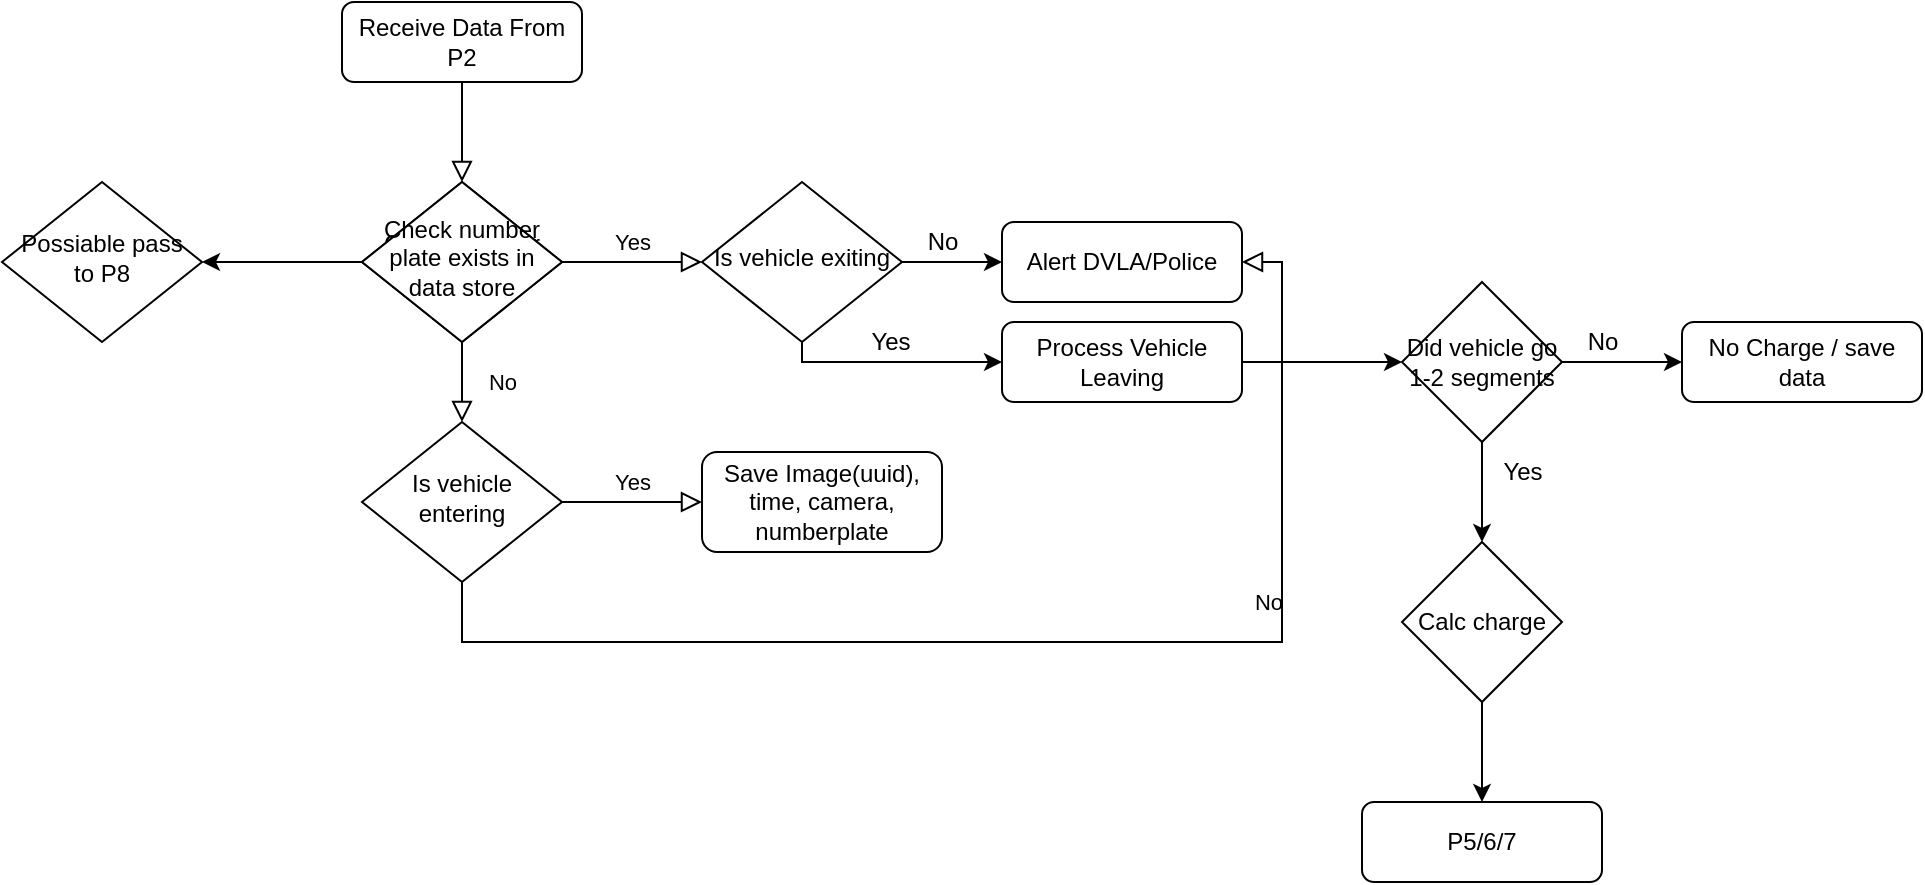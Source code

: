 <mxfile version="13.7.9" type="device"><diagram id="C5RBs43oDa-KdzZeNtuy" name="Page-1"><mxGraphModel dx="2310" dy="821" grid="1" gridSize="10" guides="1" tooltips="1" connect="1" arrows="1" fold="1" page="1" pageScale="1" pageWidth="827" pageHeight="1169" math="0" shadow="0"><root><mxCell id="WIyWlLk6GJQsqaUBKTNV-0"/><mxCell id="WIyWlLk6GJQsqaUBKTNV-1" parent="WIyWlLk6GJQsqaUBKTNV-0"/><mxCell id="WIyWlLk6GJQsqaUBKTNV-2" value="" style="rounded=0;html=1;jettySize=auto;orthogonalLoop=1;fontSize=11;endArrow=block;endFill=0;endSize=8;strokeWidth=1;shadow=0;labelBackgroundColor=none;edgeStyle=orthogonalEdgeStyle;" parent="WIyWlLk6GJQsqaUBKTNV-1" source="WIyWlLk6GJQsqaUBKTNV-3" target="WIyWlLk6GJQsqaUBKTNV-6" edge="1"><mxGeometry relative="1" as="geometry"/></mxCell><mxCell id="WIyWlLk6GJQsqaUBKTNV-3" value="Receive Data From P2" style="rounded=1;whiteSpace=wrap;html=1;fontSize=12;glass=0;strokeWidth=1;shadow=0;" parent="WIyWlLk6GJQsqaUBKTNV-1" vertex="1"><mxGeometry x="20" y="20" width="120" height="40" as="geometry"/></mxCell><mxCell id="WIyWlLk6GJQsqaUBKTNV-4" value="No" style="rounded=0;html=1;jettySize=auto;orthogonalLoop=1;fontSize=11;endArrow=block;endFill=0;endSize=8;strokeWidth=1;shadow=0;labelBackgroundColor=none;edgeStyle=orthogonalEdgeStyle;" parent="WIyWlLk6GJQsqaUBKTNV-1" source="WIyWlLk6GJQsqaUBKTNV-6" target="WIyWlLk6GJQsqaUBKTNV-10" edge="1"><mxGeometry y="20" relative="1" as="geometry"><mxPoint as="offset"/></mxGeometry></mxCell><mxCell id="WIyWlLk6GJQsqaUBKTNV-5" value="Yes" style="edgeStyle=orthogonalEdgeStyle;rounded=0;html=1;jettySize=auto;orthogonalLoop=1;fontSize=11;endArrow=block;endFill=0;endSize=8;strokeWidth=1;shadow=0;labelBackgroundColor=none;entryX=0;entryY=0.5;entryDx=0;entryDy=0;" parent="WIyWlLk6GJQsqaUBKTNV-1" source="WIyWlLk6GJQsqaUBKTNV-6" target="OfY99S0OnPeoITIXr4XC-2" edge="1"><mxGeometry y="10" relative="1" as="geometry"><mxPoint as="offset"/><mxPoint x="200" y="150" as="targetPoint"/></mxGeometry></mxCell><mxCell id="WIyWlLk6GJQsqaUBKTNV-6" value="Check number plate exist" style="rhombus;whiteSpace=wrap;html=1;shadow=0;fontFamily=Helvetica;fontSize=12;align=center;strokeWidth=1;spacing=6;spacingTop=-4;" parent="WIyWlLk6GJQsqaUBKTNV-1" vertex="1"><mxGeometry x="30" y="110" width="100" height="80" as="geometry"/></mxCell><mxCell id="WIyWlLk6GJQsqaUBKTNV-7" value="Alert DVLA/Police" style="rounded=1;whiteSpace=wrap;html=1;fontSize=12;glass=0;strokeWidth=1;shadow=0;" parent="WIyWlLk6GJQsqaUBKTNV-1" vertex="1"><mxGeometry x="350" y="130" width="120" height="40" as="geometry"/></mxCell><mxCell id="WIyWlLk6GJQsqaUBKTNV-8" value="No" style="rounded=0;html=1;jettySize=auto;orthogonalLoop=1;fontSize=11;endArrow=block;endFill=0;endSize=8;strokeWidth=1;shadow=0;labelBackgroundColor=none;edgeStyle=orthogonalEdgeStyle;entryX=1;entryY=0.5;entryDx=0;entryDy=0;" parent="WIyWlLk6GJQsqaUBKTNV-1" source="WIyWlLk6GJQsqaUBKTNV-10" target="WIyWlLk6GJQsqaUBKTNV-7" edge="1"><mxGeometry x="0.333" y="20" relative="1" as="geometry"><mxPoint as="offset"/><mxPoint x="80" y="370" as="targetPoint"/><Array as="points"><mxPoint x="80" y="340"/><mxPoint x="490" y="340"/><mxPoint x="490" y="150"/></Array></mxGeometry></mxCell><mxCell id="WIyWlLk6GJQsqaUBKTNV-9" value="Yes" style="edgeStyle=orthogonalEdgeStyle;rounded=0;html=1;jettySize=auto;orthogonalLoop=1;fontSize=11;endArrow=block;endFill=0;endSize=8;strokeWidth=1;shadow=0;labelBackgroundColor=none;" parent="WIyWlLk6GJQsqaUBKTNV-1" source="WIyWlLk6GJQsqaUBKTNV-10" target="WIyWlLk6GJQsqaUBKTNV-12" edge="1"><mxGeometry y="10" relative="1" as="geometry"><mxPoint as="offset"/></mxGeometry></mxCell><mxCell id="WIyWlLk6GJQsqaUBKTNV-10" value="Is vehicle entering" style="rhombus;whiteSpace=wrap;html=1;shadow=0;fontFamily=Helvetica;fontSize=12;align=center;strokeWidth=1;spacing=6;spacingTop=-4;" parent="WIyWlLk6GJQsqaUBKTNV-1" vertex="1"><mxGeometry x="30" y="230" width="100" height="80" as="geometry"/></mxCell><mxCell id="WIyWlLk6GJQsqaUBKTNV-12" value="Save Image(uuid), time, camera, numberplate" style="rounded=1;whiteSpace=wrap;html=1;fontSize=12;glass=0;strokeWidth=1;shadow=0;" parent="WIyWlLk6GJQsqaUBKTNV-1" vertex="1"><mxGeometry x="200" y="245" width="120" height="50" as="geometry"/></mxCell><mxCell id="OfY99S0OnPeoITIXr4XC-27" value="" style="edgeStyle=orthogonalEdgeStyle;rounded=0;orthogonalLoop=1;jettySize=auto;html=1;" edge="1" parent="WIyWlLk6GJQsqaUBKTNV-1" source="OfY99S0OnPeoITIXr4XC-0" target="OfY99S0OnPeoITIXr4XC-26"><mxGeometry relative="1" as="geometry"/></mxCell><mxCell id="OfY99S0OnPeoITIXr4XC-0" value="&lt;div&gt;Check number plate exists in data store&lt;br&gt;&lt;/div&gt;" style="rhombus;whiteSpace=wrap;html=1;shadow=0;fontFamily=Helvetica;fontSize=12;align=center;strokeWidth=1;spacing=6;spacingTop=-4;" vertex="1" parent="WIyWlLk6GJQsqaUBKTNV-1"><mxGeometry x="30" y="110" width="100" height="80" as="geometry"/></mxCell><mxCell id="OfY99S0OnPeoITIXr4XC-3" value="" style="edgeStyle=orthogonalEdgeStyle;rounded=0;orthogonalLoop=1;jettySize=auto;html=1;" edge="1" parent="WIyWlLk6GJQsqaUBKTNV-1" source="OfY99S0OnPeoITIXr4XC-2" target="WIyWlLk6GJQsqaUBKTNV-7"><mxGeometry relative="1" as="geometry"/></mxCell><mxCell id="OfY99S0OnPeoITIXr4XC-8" value="" style="edgeStyle=orthogonalEdgeStyle;rounded=0;orthogonalLoop=1;jettySize=auto;html=1;entryX=0;entryY=0.5;entryDx=0;entryDy=0;" edge="1" parent="WIyWlLk6GJQsqaUBKTNV-1" source="OfY99S0OnPeoITIXr4XC-2" target="OfY99S0OnPeoITIXr4XC-7"><mxGeometry relative="1" as="geometry"><Array as="points"><mxPoint x="250" y="200"/></Array></mxGeometry></mxCell><mxCell id="OfY99S0OnPeoITIXr4XC-2" value="Is vehicle exiting" style="rhombus;whiteSpace=wrap;html=1;shadow=0;fontFamily=Helvetica;fontSize=12;align=center;strokeWidth=1;spacing=6;spacingTop=-4;" vertex="1" parent="WIyWlLk6GJQsqaUBKTNV-1"><mxGeometry x="200" y="110" width="100" height="80" as="geometry"/></mxCell><mxCell id="OfY99S0OnPeoITIXr4XC-4" value="No" style="text;html=1;resizable=0;autosize=1;align=center;verticalAlign=middle;points=[];fillColor=none;strokeColor=none;rounded=0;" vertex="1" parent="WIyWlLk6GJQsqaUBKTNV-1"><mxGeometry x="305" y="130" width="30" height="20" as="geometry"/></mxCell><mxCell id="OfY99S0OnPeoITIXr4XC-12" value="" style="edgeStyle=orthogonalEdgeStyle;rounded=0;orthogonalLoop=1;jettySize=auto;html=1;entryX=0;entryY=0.5;entryDx=0;entryDy=0;" edge="1" parent="WIyWlLk6GJQsqaUBKTNV-1" source="OfY99S0OnPeoITIXr4XC-7" target="OfY99S0OnPeoITIXr4XC-13"><mxGeometry relative="1" as="geometry"><mxPoint x="550" y="200" as="targetPoint"/></mxGeometry></mxCell><mxCell id="OfY99S0OnPeoITIXr4XC-7" value="Process Vehicle Leaving" style="rounded=1;whiteSpace=wrap;html=1;fontSize=12;glass=0;strokeWidth=1;shadow=0;" vertex="1" parent="WIyWlLk6GJQsqaUBKTNV-1"><mxGeometry x="350" y="180" width="120" height="40" as="geometry"/></mxCell><mxCell id="OfY99S0OnPeoITIXr4XC-9" value="Yes" style="text;html=1;resizable=0;autosize=1;align=center;verticalAlign=middle;points=[];fillColor=none;strokeColor=none;rounded=0;" vertex="1" parent="WIyWlLk6GJQsqaUBKTNV-1"><mxGeometry x="274" y="180" width="40" height="20" as="geometry"/></mxCell><mxCell id="OfY99S0OnPeoITIXr4XC-17" value="" style="edgeStyle=orthogonalEdgeStyle;rounded=0;orthogonalLoop=1;jettySize=auto;html=1;entryX=0;entryY=0.5;entryDx=0;entryDy=0;" edge="1" parent="WIyWlLk6GJQsqaUBKTNV-1" source="OfY99S0OnPeoITIXr4XC-13" target="OfY99S0OnPeoITIXr4XC-18"><mxGeometry relative="1" as="geometry"><mxPoint x="690" y="200" as="targetPoint"/></mxGeometry></mxCell><mxCell id="OfY99S0OnPeoITIXr4XC-30" value="" style="edgeStyle=orthogonalEdgeStyle;rounded=0;orthogonalLoop=1;jettySize=auto;html=1;" edge="1" parent="WIyWlLk6GJQsqaUBKTNV-1" source="OfY99S0OnPeoITIXr4XC-13" target="OfY99S0OnPeoITIXr4XC-29"><mxGeometry relative="1" as="geometry"/></mxCell><mxCell id="OfY99S0OnPeoITIXr4XC-13" value="Did vehicle go 1-2 segments" style="rhombus;whiteSpace=wrap;html=1;" vertex="1" parent="WIyWlLk6GJQsqaUBKTNV-1"><mxGeometry x="550" y="160" width="80" height="80" as="geometry"/></mxCell><mxCell id="OfY99S0OnPeoITIXr4XC-18" value="No Charge / save data" style="rounded=1;whiteSpace=wrap;html=1;fontSize=12;glass=0;strokeWidth=1;shadow=0;" vertex="1" parent="WIyWlLk6GJQsqaUBKTNV-1"><mxGeometry x="690" y="180" width="120" height="40" as="geometry"/></mxCell><mxCell id="OfY99S0OnPeoITIXr4XC-19" value="&lt;div&gt;No&lt;/div&gt;" style="text;html=1;resizable=0;autosize=1;align=center;verticalAlign=middle;points=[];fillColor=none;strokeColor=none;rounded=0;" vertex="1" parent="WIyWlLk6GJQsqaUBKTNV-1"><mxGeometry x="635" y="180" width="30" height="20" as="geometry"/></mxCell><mxCell id="OfY99S0OnPeoITIXr4XC-23" value="P5/6/7" style="rounded=1;whiteSpace=wrap;html=1;fontSize=12;glass=0;strokeWidth=1;shadow=0;" vertex="1" parent="WIyWlLk6GJQsqaUBKTNV-1"><mxGeometry x="530" y="420" width="120" height="40" as="geometry"/></mxCell><mxCell id="OfY99S0OnPeoITIXr4XC-25" value="Yes" style="text;html=1;resizable=0;autosize=1;align=center;verticalAlign=middle;points=[];fillColor=none;strokeColor=none;rounded=0;" vertex="1" parent="WIyWlLk6GJQsqaUBKTNV-1"><mxGeometry x="590" y="245" width="40" height="20" as="geometry"/></mxCell><mxCell id="OfY99S0OnPeoITIXr4XC-26" value="Possiable pass to P8" style="rhombus;whiteSpace=wrap;html=1;shadow=0;fontFamily=Helvetica;fontSize=12;align=center;strokeWidth=1;spacing=6;spacingTop=-4;" vertex="1" parent="WIyWlLk6GJQsqaUBKTNV-1"><mxGeometry x="-150" y="110" width="100" height="80" as="geometry"/></mxCell><mxCell id="OfY99S0OnPeoITIXr4XC-31" value="" style="edgeStyle=orthogonalEdgeStyle;rounded=0;orthogonalLoop=1;jettySize=auto;html=1;" edge="1" parent="WIyWlLk6GJQsqaUBKTNV-1" source="OfY99S0OnPeoITIXr4XC-29" target="OfY99S0OnPeoITIXr4XC-23"><mxGeometry relative="1" as="geometry"/></mxCell><mxCell id="OfY99S0OnPeoITIXr4XC-29" value="Calc charge" style="rhombus;whiteSpace=wrap;html=1;" vertex="1" parent="WIyWlLk6GJQsqaUBKTNV-1"><mxGeometry x="550" y="290" width="80" height="80" as="geometry"/></mxCell></root></mxGraphModel></diagram></mxfile>
